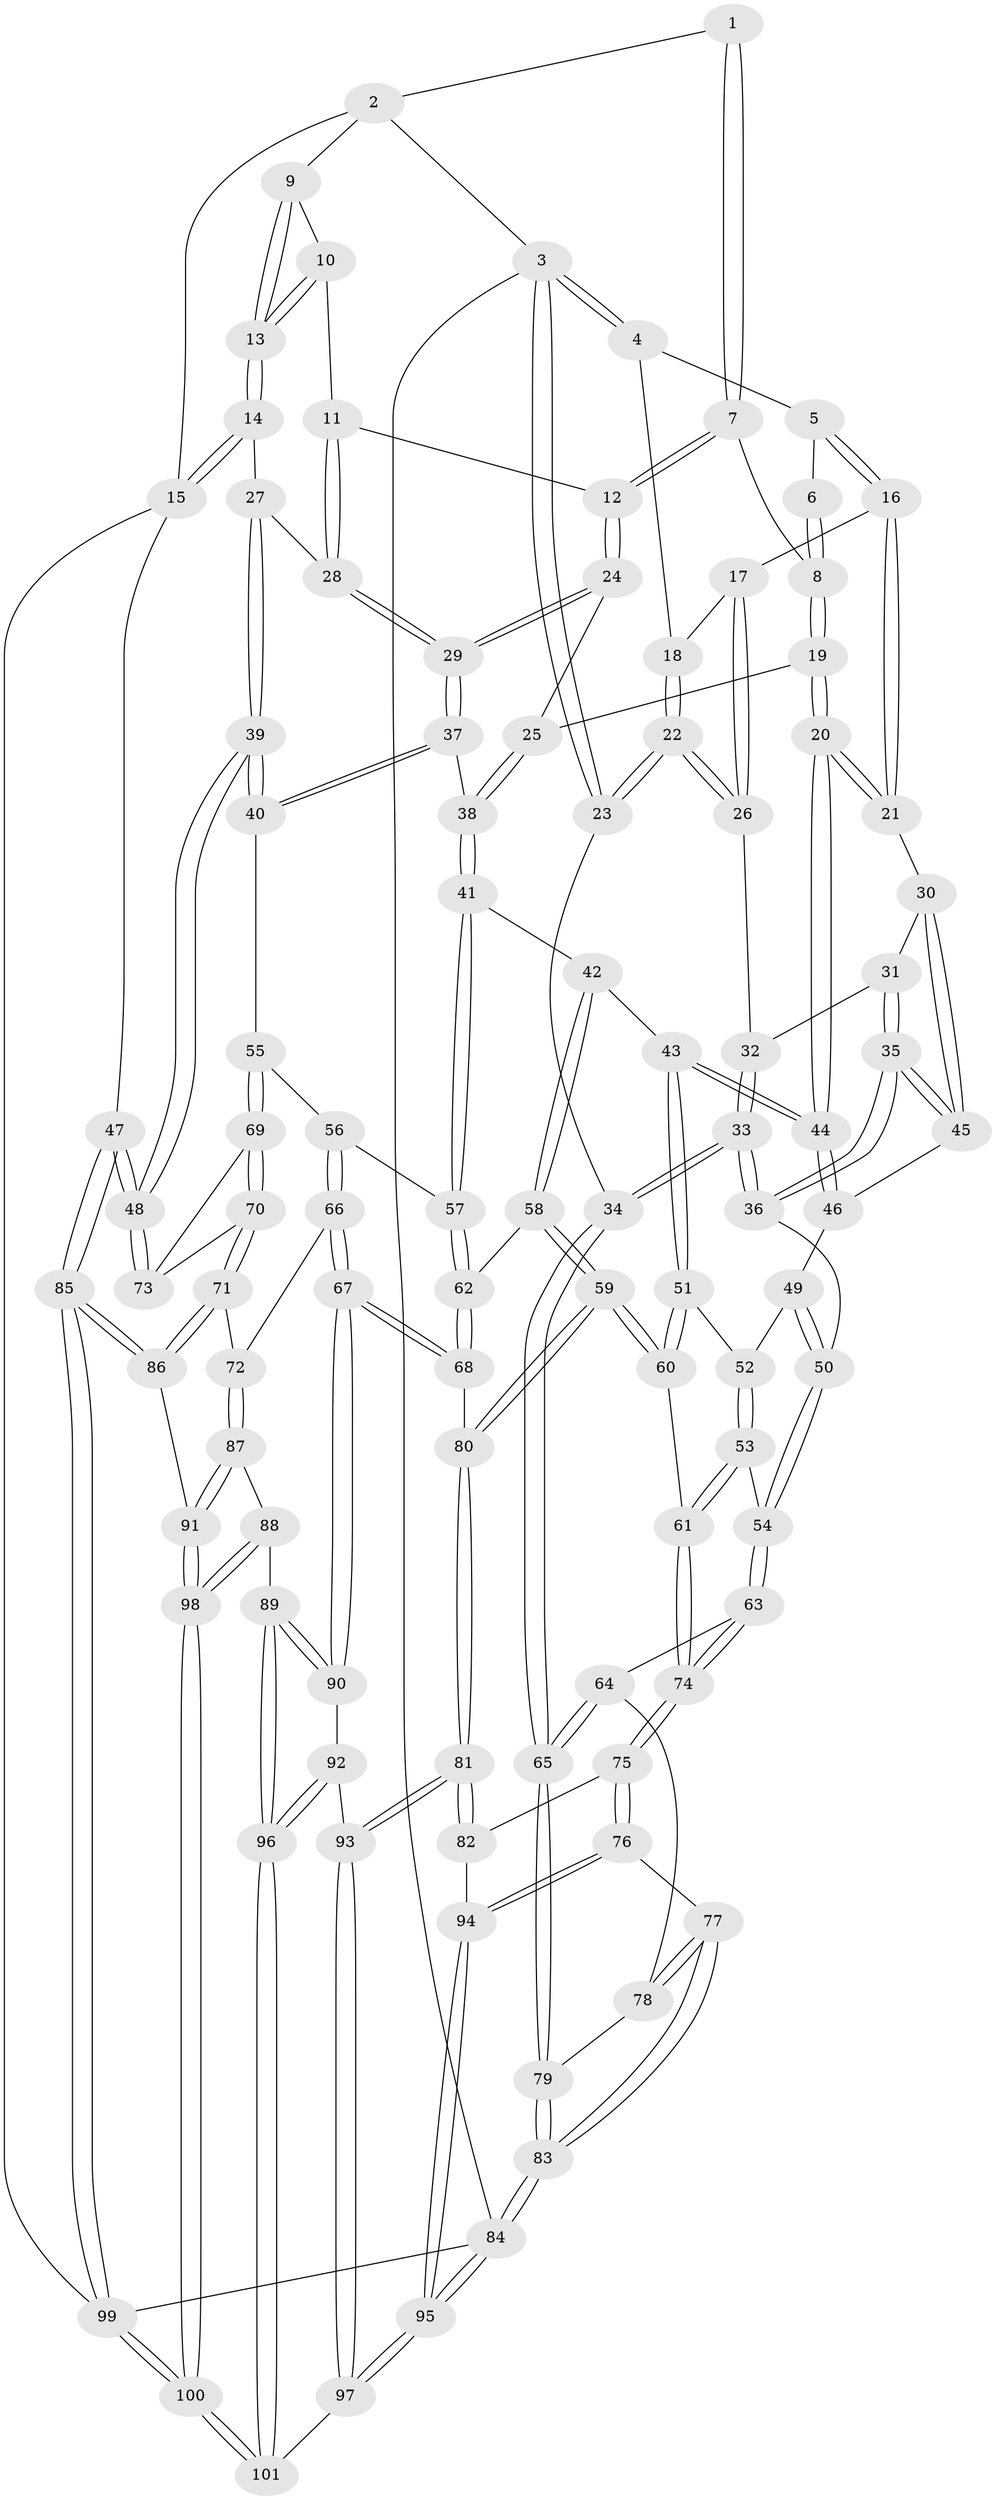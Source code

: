 // coarse degree distribution, {3: 0.15873015873015872, 5: 0.30158730158730157, 6: 0.12698412698412698, 4: 0.3968253968253968, 7: 0.015873015873015872}
// Generated by graph-tools (version 1.1) at 2025/52/02/27/25 19:52:41]
// undirected, 101 vertices, 249 edges
graph export_dot {
graph [start="1"]
  node [color=gray90,style=filled];
  1 [pos="+0.7610642031188446+0"];
  2 [pos="+0.7851646943526749+0"];
  3 [pos="+0+0"];
  4 [pos="+0+0"];
  5 [pos="+0.24046687059948255+0"];
  6 [pos="+0.5784379713178286+0"];
  7 [pos="+0.6743178169989528+0.060985787260543864"];
  8 [pos="+0.5347634888488824+0.13303965692766584"];
  9 [pos="+0.8013020785072547+0"];
  10 [pos="+0.8570744657455359+0.07760610450754811"];
  11 [pos="+0.8270318907689412+0.16079973088564542"];
  12 [pos="+0.6992631051467362+0.1823715277229205"];
  13 [pos="+1+0.1484034929223359"];
  14 [pos="+1+0.18899053806542088"];
  15 [pos="+1+0.18696142345317365"];
  16 [pos="+0.2643272794376765+0.05217217358190493"];
  17 [pos="+0.15808258712101284+0.1353279902963395"];
  18 [pos="+0.0313400961123487+0.13538378677526094"];
  19 [pos="+0.48364638909458124+0.22147548380064508"];
  20 [pos="+0.4203754909640049+0.23570583450929672"];
  21 [pos="+0.36585054713680637+0.20535878772914873"];
  22 [pos="+0+0.24510965332658552"];
  23 [pos="+0+0.2774439116825525"];
  24 [pos="+0.6639478362419658+0.22081445355545648"];
  25 [pos="+0.5170091385988379+0.229723070615858"];
  26 [pos="+0.09970981400049038+0.22366624366845372"];
  27 [pos="+0.8962776404195977+0.27776008203225266"];
  28 [pos="+0.8714121569954936+0.2632861946468401"];
  29 [pos="+0.7344687736207228+0.3328895825643033"];
  30 [pos="+0.25861633477444695+0.30586687221349407"];
  31 [pos="+0.15599149704483345+0.30421117041013085"];
  32 [pos="+0.11104960300279651+0.2919243090960646"];
  33 [pos="+0.0036877028567715384+0.4503463250968408"];
  34 [pos="+0+0.4813692383918541"];
  35 [pos="+0.15520320444063246+0.4088726984747564"];
  36 [pos="+0.08261231830613694+0.46559463330154255"];
  37 [pos="+0.7204007406718937+0.39471920092753265"];
  38 [pos="+0.6575374476455037+0.4173845129107095"];
  39 [pos="+0.9212313768150024+0.4817358846421162"];
  40 [pos="+0.8281224213259665+0.4827032226847387"];
  41 [pos="+0.5966879323538146+0.4853584639150654"];
  42 [pos="+0.48812736266365514+0.46086317846442215"];
  43 [pos="+0.43794065742793337+0.42699543252318084"];
  44 [pos="+0.4355858606560302+0.4176629215190699"];
  45 [pos="+0.23446063871559378+0.3671381125336003"];
  46 [pos="+0.25745208430951233+0.4229881168013751"];
  47 [pos="+1+0.6216765371020148"];
  48 [pos="+1+0.6032273837453322"];
  49 [pos="+0.25675029704100616+0.42877816535239344"];
  50 [pos="+0.15490238838590403+0.5167087403826122"];
  51 [pos="+0.376457020345279+0.49771128241356044"];
  52 [pos="+0.2797784520689001+0.4736953366377091"];
  53 [pos="+0.2082099133825209+0.5480960196901574"];
  54 [pos="+0.17412468716915488+0.539367829813864"];
  55 [pos="+0.7626305585932183+0.5567478522725325"];
  56 [pos="+0.692302523959508+0.5567761975520115"];
  57 [pos="+0.6102457869631178+0.520448202694553"];
  58 [pos="+0.48262809538745016+0.5642249909400683"];
  59 [pos="+0.4063163920901877+0.6719551290060456"];
  60 [pos="+0.33040533706424+0.6203131778419902"];
  61 [pos="+0.3236874042609653+0.621423137397494"];
  62 [pos="+0.5776185123292842+0.6513992093510663"];
  63 [pos="+0.14202869945016158+0.6406804405450464"];
  64 [pos="+0.11797057243144801+0.6499254420407992"];
  65 [pos="+0+0.5171213818541911"];
  66 [pos="+0.6674783368948554+0.7327075615699129"];
  67 [pos="+0.582232802835892+0.7320180245272992"];
  68 [pos="+0.5774184155618549+0.7261839825727046"];
  69 [pos="+0.7675075825139789+0.6237145016491564"];
  70 [pos="+0.7359271839525547+0.7132164285676402"];
  71 [pos="+0.7283111613327595+0.7260775443613668"];
  72 [pos="+0.6838498617959107+0.7359290532421743"];
  73 [pos="+0.9075084452325752+0.6349818784392323"];
  74 [pos="+0.22847017985394644+0.7238855051026157"];
  75 [pos="+0.2266833867680072+0.7324126250727178"];
  76 [pos="+0.12185097897925073+0.7996411308889401"];
  77 [pos="+0.07985570627702912+0.790713071689276"];
  78 [pos="+0.0995995450113627+0.6902972218506828"];
  79 [pos="+0+0.5931717461074056"];
  80 [pos="+0.4128287848165458+0.680205772081097"];
  81 [pos="+0.3460653255962617+0.863677633542262"];
  82 [pos="+0.28332801095101096+0.8025343437235326"];
  83 [pos="+0+0.85649802692472"];
  84 [pos="+0+1"];
  85 [pos="+1+0.6439128218162913"];
  86 [pos="+0.8568531676894237+0.795017015875711"];
  87 [pos="+0.7116581231066189+0.8613184941897482"];
  88 [pos="+0.7060223802821003+0.8850591702729478"];
  89 [pos="+0.6178556493886609+0.9341507801570093"];
  90 [pos="+0.5678706955978925+0.7743931962025699"];
  91 [pos="+0.842899500131903+0.8582641303503389"];
  92 [pos="+0.48134027140720215+0.8508225077307559"];
  93 [pos="+0.35701657340320553+0.9066400831057454"];
  94 [pos="+0.15842829157833724+0.8652684579671417"];
  95 [pos="+0.2754459342725562+1"];
  96 [pos="+0.5972353367528257+1"];
  97 [pos="+0.28815731020668767+1"];
  98 [pos="+0.8508434125458763+1"];
  99 [pos="+1+1"];
  100 [pos="+0.9369945553065864+1"];
  101 [pos="+0.5851613993392244+1"];
  1 -- 2;
  1 -- 7;
  1 -- 7;
  2 -- 3;
  2 -- 9;
  2 -- 15;
  3 -- 4;
  3 -- 4;
  3 -- 23;
  3 -- 23;
  3 -- 84;
  4 -- 5;
  4 -- 18;
  5 -- 6;
  5 -- 16;
  5 -- 16;
  6 -- 8;
  6 -- 8;
  7 -- 8;
  7 -- 12;
  7 -- 12;
  8 -- 19;
  8 -- 19;
  9 -- 10;
  9 -- 13;
  9 -- 13;
  10 -- 11;
  10 -- 13;
  10 -- 13;
  11 -- 12;
  11 -- 28;
  11 -- 28;
  12 -- 24;
  12 -- 24;
  13 -- 14;
  13 -- 14;
  14 -- 15;
  14 -- 15;
  14 -- 27;
  15 -- 47;
  15 -- 99;
  16 -- 17;
  16 -- 21;
  16 -- 21;
  17 -- 18;
  17 -- 26;
  17 -- 26;
  18 -- 22;
  18 -- 22;
  19 -- 20;
  19 -- 20;
  19 -- 25;
  20 -- 21;
  20 -- 21;
  20 -- 44;
  20 -- 44;
  21 -- 30;
  22 -- 23;
  22 -- 23;
  22 -- 26;
  22 -- 26;
  23 -- 34;
  24 -- 25;
  24 -- 29;
  24 -- 29;
  25 -- 38;
  25 -- 38;
  26 -- 32;
  27 -- 28;
  27 -- 39;
  27 -- 39;
  28 -- 29;
  28 -- 29;
  29 -- 37;
  29 -- 37;
  30 -- 31;
  30 -- 45;
  30 -- 45;
  31 -- 32;
  31 -- 35;
  31 -- 35;
  32 -- 33;
  32 -- 33;
  33 -- 34;
  33 -- 34;
  33 -- 36;
  33 -- 36;
  34 -- 65;
  34 -- 65;
  35 -- 36;
  35 -- 36;
  35 -- 45;
  35 -- 45;
  36 -- 50;
  37 -- 38;
  37 -- 40;
  37 -- 40;
  38 -- 41;
  38 -- 41;
  39 -- 40;
  39 -- 40;
  39 -- 48;
  39 -- 48;
  40 -- 55;
  41 -- 42;
  41 -- 57;
  41 -- 57;
  42 -- 43;
  42 -- 58;
  42 -- 58;
  43 -- 44;
  43 -- 44;
  43 -- 51;
  43 -- 51;
  44 -- 46;
  44 -- 46;
  45 -- 46;
  46 -- 49;
  47 -- 48;
  47 -- 48;
  47 -- 85;
  47 -- 85;
  48 -- 73;
  48 -- 73;
  49 -- 50;
  49 -- 50;
  49 -- 52;
  50 -- 54;
  50 -- 54;
  51 -- 52;
  51 -- 60;
  51 -- 60;
  52 -- 53;
  52 -- 53;
  53 -- 54;
  53 -- 61;
  53 -- 61;
  54 -- 63;
  54 -- 63;
  55 -- 56;
  55 -- 69;
  55 -- 69;
  56 -- 57;
  56 -- 66;
  56 -- 66;
  57 -- 62;
  57 -- 62;
  58 -- 59;
  58 -- 59;
  58 -- 62;
  59 -- 60;
  59 -- 60;
  59 -- 80;
  59 -- 80;
  60 -- 61;
  61 -- 74;
  61 -- 74;
  62 -- 68;
  62 -- 68;
  63 -- 64;
  63 -- 74;
  63 -- 74;
  64 -- 65;
  64 -- 65;
  64 -- 78;
  65 -- 79;
  65 -- 79;
  66 -- 67;
  66 -- 67;
  66 -- 72;
  67 -- 68;
  67 -- 68;
  67 -- 90;
  67 -- 90;
  68 -- 80;
  69 -- 70;
  69 -- 70;
  69 -- 73;
  70 -- 71;
  70 -- 71;
  70 -- 73;
  71 -- 72;
  71 -- 86;
  71 -- 86;
  72 -- 87;
  72 -- 87;
  74 -- 75;
  74 -- 75;
  75 -- 76;
  75 -- 76;
  75 -- 82;
  76 -- 77;
  76 -- 94;
  76 -- 94;
  77 -- 78;
  77 -- 78;
  77 -- 83;
  77 -- 83;
  78 -- 79;
  79 -- 83;
  79 -- 83;
  80 -- 81;
  80 -- 81;
  81 -- 82;
  81 -- 82;
  81 -- 93;
  81 -- 93;
  82 -- 94;
  83 -- 84;
  83 -- 84;
  84 -- 95;
  84 -- 95;
  84 -- 99;
  85 -- 86;
  85 -- 86;
  85 -- 99;
  85 -- 99;
  86 -- 91;
  87 -- 88;
  87 -- 91;
  87 -- 91;
  88 -- 89;
  88 -- 98;
  88 -- 98;
  89 -- 90;
  89 -- 90;
  89 -- 96;
  89 -- 96;
  90 -- 92;
  91 -- 98;
  91 -- 98;
  92 -- 93;
  92 -- 96;
  92 -- 96;
  93 -- 97;
  93 -- 97;
  94 -- 95;
  94 -- 95;
  95 -- 97;
  95 -- 97;
  96 -- 101;
  96 -- 101;
  97 -- 101;
  98 -- 100;
  98 -- 100;
  99 -- 100;
  99 -- 100;
  100 -- 101;
  100 -- 101;
}
